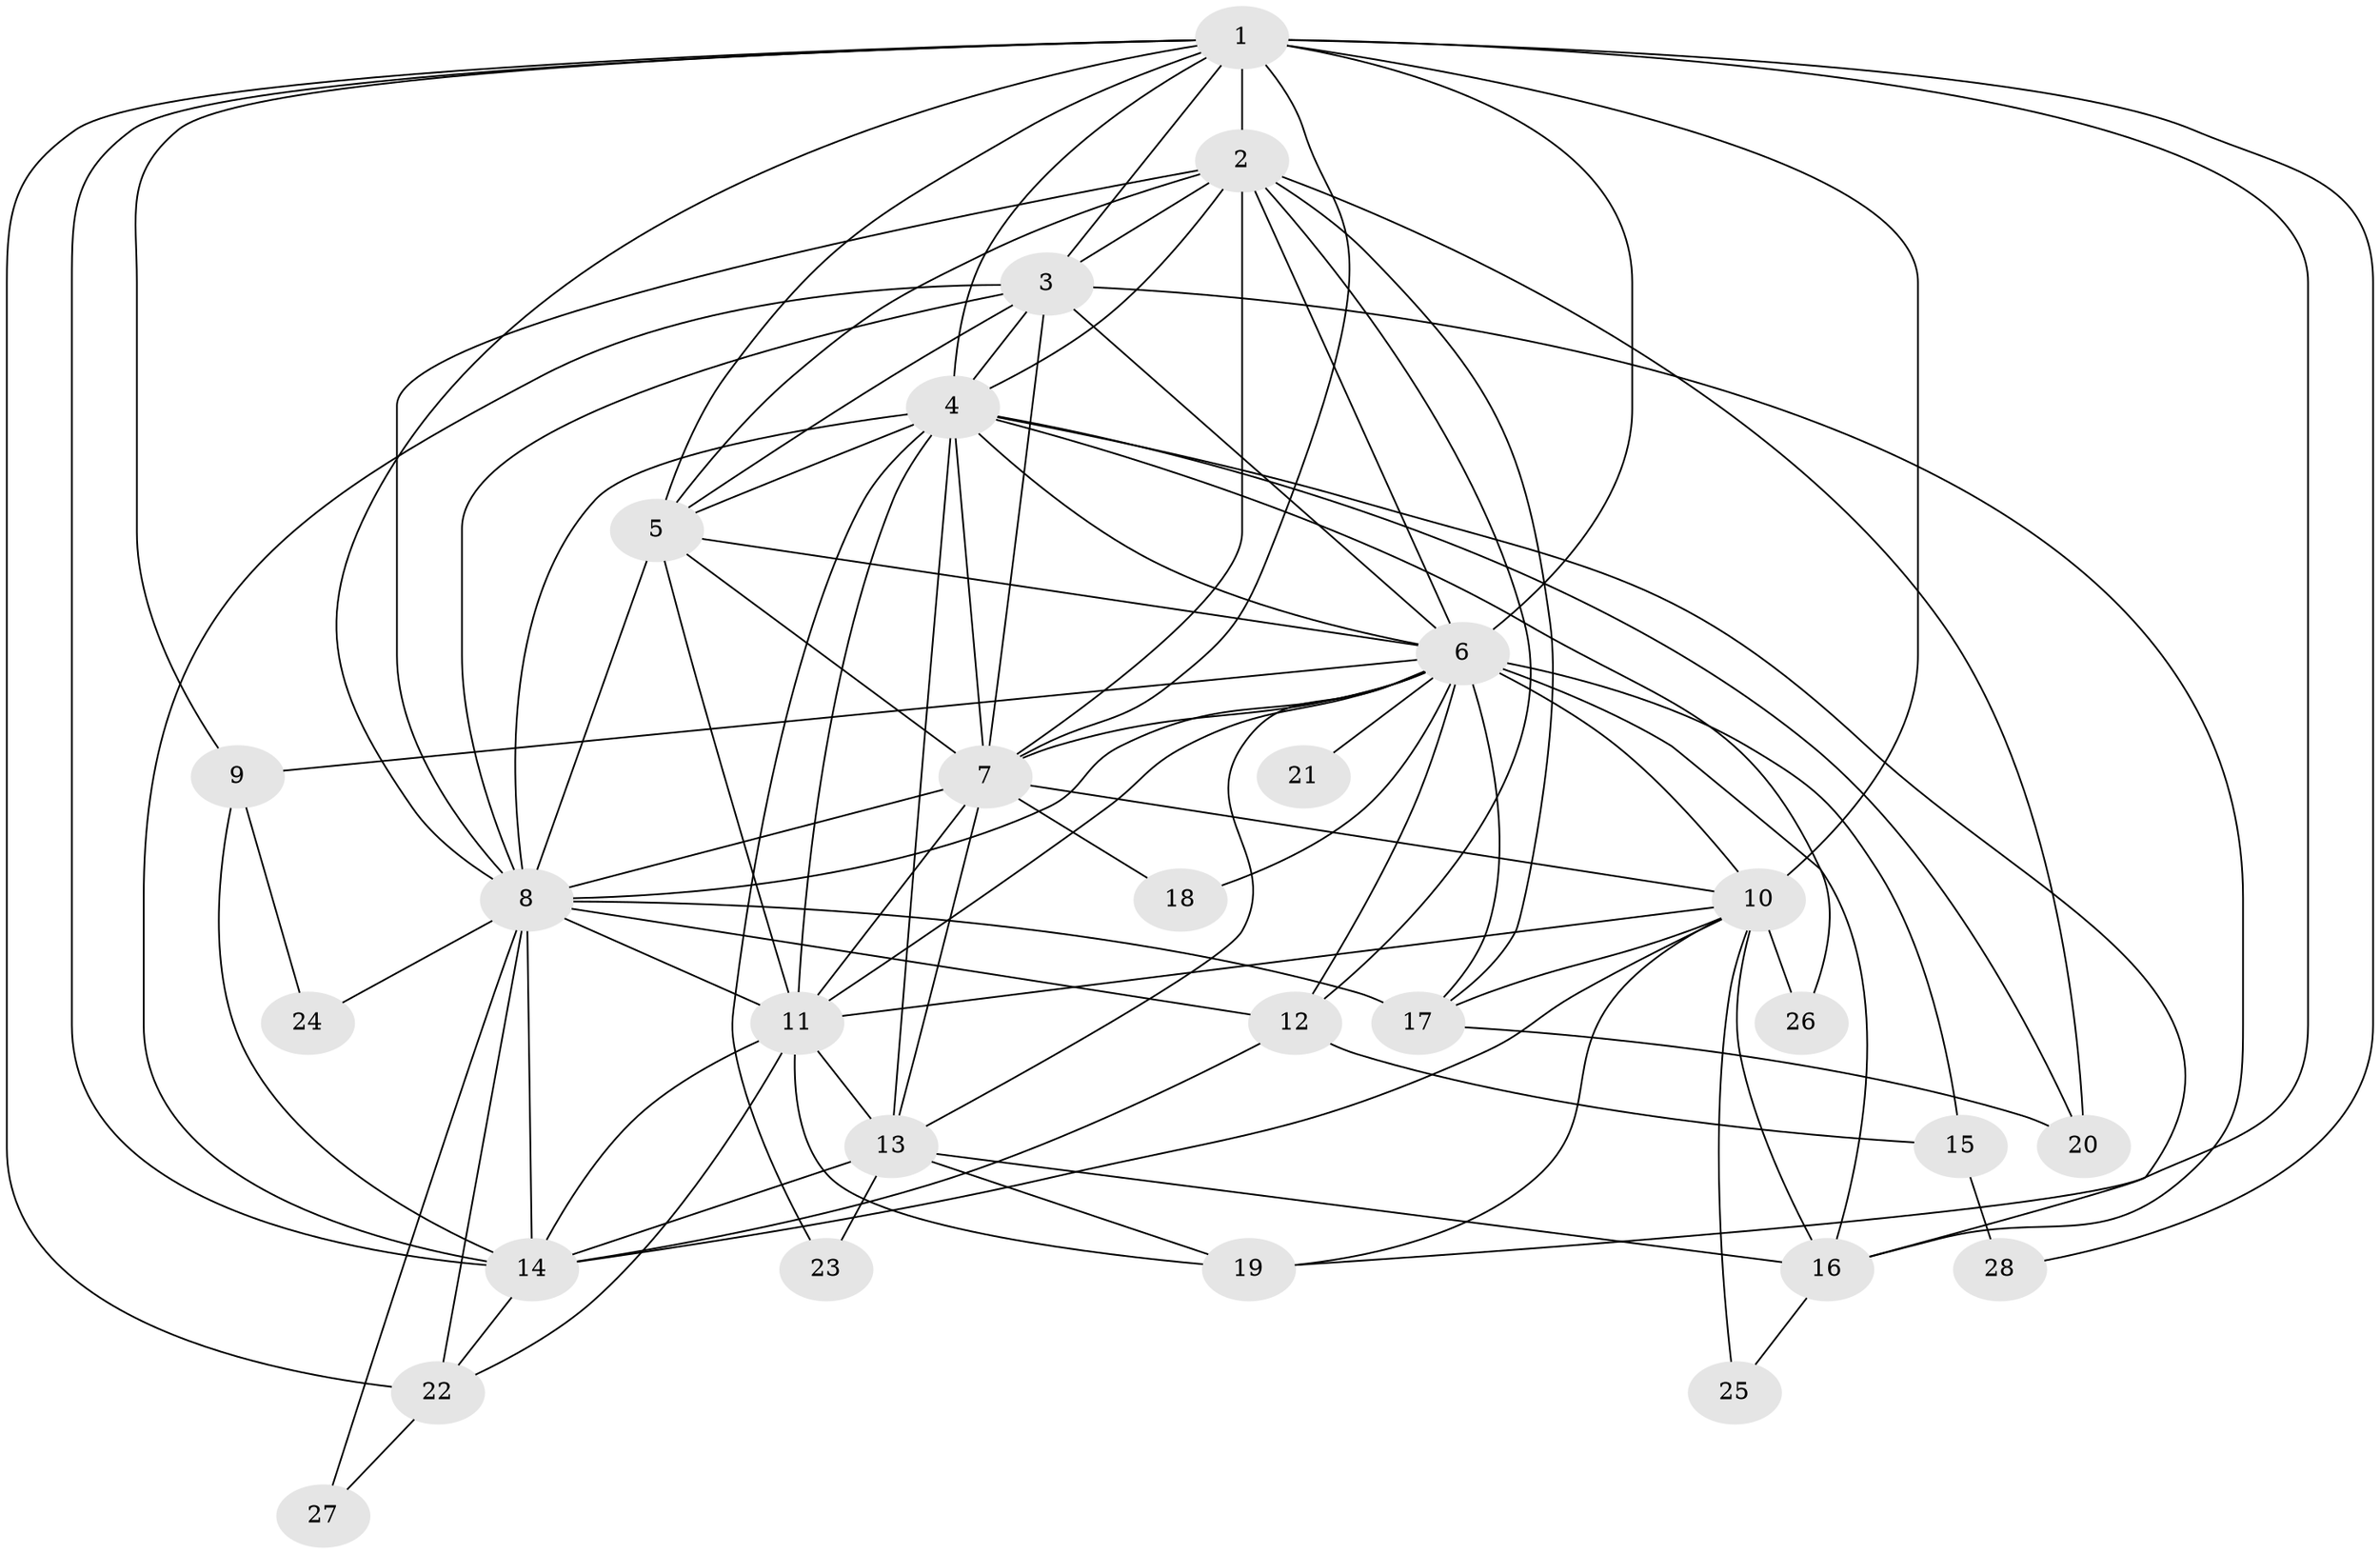 // original degree distribution, {20: 0.014285714285714285, 14: 0.02857142857142857, 18: 0.02857142857142857, 21: 0.014285714285714285, 13: 0.014285714285714285, 22: 0.014285714285714285, 15: 0.014285714285714285, 17: 0.014285714285714285, 3: 0.24285714285714285, 2: 0.5, 4: 0.05714285714285714, 6: 0.014285714285714285, 5: 0.04285714285714286}
// Generated by graph-tools (version 1.1) at 2025/49/03/04/25 22:49:44]
// undirected, 28 vertices, 91 edges
graph export_dot {
  node [color=gray90,style=filled];
  1;
  2;
  3;
  4;
  5;
  6;
  7;
  8;
  9;
  10;
  11;
  12;
  13;
  14;
  15;
  16;
  17;
  18;
  19;
  20;
  21;
  22;
  23;
  24;
  25;
  26;
  27;
  28;
  1 -- 2 [weight=2.0];
  1 -- 3 [weight=2.0];
  1 -- 4 [weight=4.0];
  1 -- 5 [weight=2.0];
  1 -- 6 [weight=2.0];
  1 -- 7 [weight=2.0];
  1 -- 8 [weight=2.0];
  1 -- 9 [weight=1.0];
  1 -- 10 [weight=8.0];
  1 -- 14 [weight=1.0];
  1 -- 19 [weight=1.0];
  1 -- 22 [weight=1.0];
  1 -- 28 [weight=1.0];
  2 -- 3 [weight=2.0];
  2 -- 4 [weight=2.0];
  2 -- 5 [weight=1.0];
  2 -- 6 [weight=1.0];
  2 -- 7 [weight=1.0];
  2 -- 8 [weight=1.0];
  2 -- 12 [weight=1.0];
  2 -- 17 [weight=1.0];
  2 -- 20 [weight=2.0];
  3 -- 4 [weight=3.0];
  3 -- 5 [weight=1.0];
  3 -- 6 [weight=2.0];
  3 -- 7 [weight=1.0];
  3 -- 8 [weight=1.0];
  3 -- 14 [weight=5.0];
  3 -- 16 [weight=1.0];
  4 -- 5 [weight=3.0];
  4 -- 6 [weight=2.0];
  4 -- 7 [weight=2.0];
  4 -- 8 [weight=2.0];
  4 -- 11 [weight=1.0];
  4 -- 13 [weight=6.0];
  4 -- 16 [weight=1.0];
  4 -- 20 [weight=1.0];
  4 -- 23 [weight=1.0];
  4 -- 26 [weight=1.0];
  5 -- 6 [weight=1.0];
  5 -- 7 [weight=2.0];
  5 -- 8 [weight=2.0];
  5 -- 11 [weight=6.0];
  6 -- 7 [weight=1.0];
  6 -- 8 [weight=1.0];
  6 -- 9 [weight=2.0];
  6 -- 10 [weight=1.0];
  6 -- 11 [weight=1.0];
  6 -- 12 [weight=1.0];
  6 -- 13 [weight=1.0];
  6 -- 15 [weight=1.0];
  6 -- 16 [weight=1.0];
  6 -- 17 [weight=1.0];
  6 -- 18 [weight=1.0];
  6 -- 21 [weight=1.0];
  7 -- 8 [weight=1.0];
  7 -- 10 [weight=1.0];
  7 -- 11 [weight=1.0];
  7 -- 13 [weight=1.0];
  7 -- 18 [weight=2.0];
  8 -- 11 [weight=1.0];
  8 -- 12 [weight=1.0];
  8 -- 14 [weight=1.0];
  8 -- 17 [weight=1.0];
  8 -- 22 [weight=1.0];
  8 -- 24 [weight=1.0];
  8 -- 27 [weight=1.0];
  9 -- 14 [weight=2.0];
  9 -- 24 [weight=1.0];
  10 -- 11 [weight=1.0];
  10 -- 14 [weight=1.0];
  10 -- 16 [weight=1.0];
  10 -- 17 [weight=2.0];
  10 -- 19 [weight=1.0];
  10 -- 25 [weight=1.0];
  10 -- 26 [weight=1.0];
  11 -- 13 [weight=1.0];
  11 -- 14 [weight=2.0];
  11 -- 19 [weight=1.0];
  11 -- 22 [weight=1.0];
  12 -- 14 [weight=1.0];
  12 -- 15 [weight=1.0];
  13 -- 14 [weight=1.0];
  13 -- 16 [weight=1.0];
  13 -- 19 [weight=1.0];
  13 -- 23 [weight=1.0];
  14 -- 22 [weight=1.0];
  15 -- 28 [weight=1.0];
  16 -- 25 [weight=1.0];
  17 -- 20 [weight=1.0];
  22 -- 27 [weight=1.0];
}
